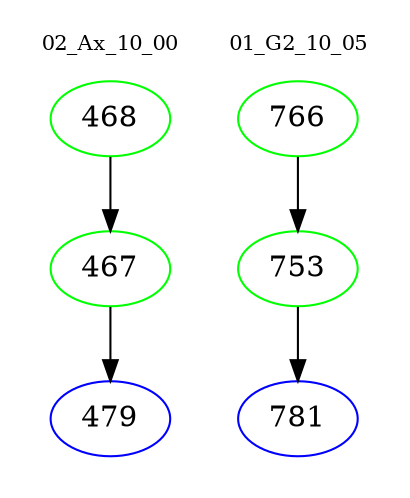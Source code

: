 digraph{
subgraph cluster_0 {
color = white
label = "02_Ax_10_00";
fontsize=10;
T0_468 [label="468", color="green"]
T0_468 -> T0_467 [color="black"]
T0_467 [label="467", color="green"]
T0_467 -> T0_479 [color="black"]
T0_479 [label="479", color="blue"]
}
subgraph cluster_1 {
color = white
label = "01_G2_10_05";
fontsize=10;
T1_766 [label="766", color="green"]
T1_766 -> T1_753 [color="black"]
T1_753 [label="753", color="green"]
T1_753 -> T1_781 [color="black"]
T1_781 [label="781", color="blue"]
}
}
